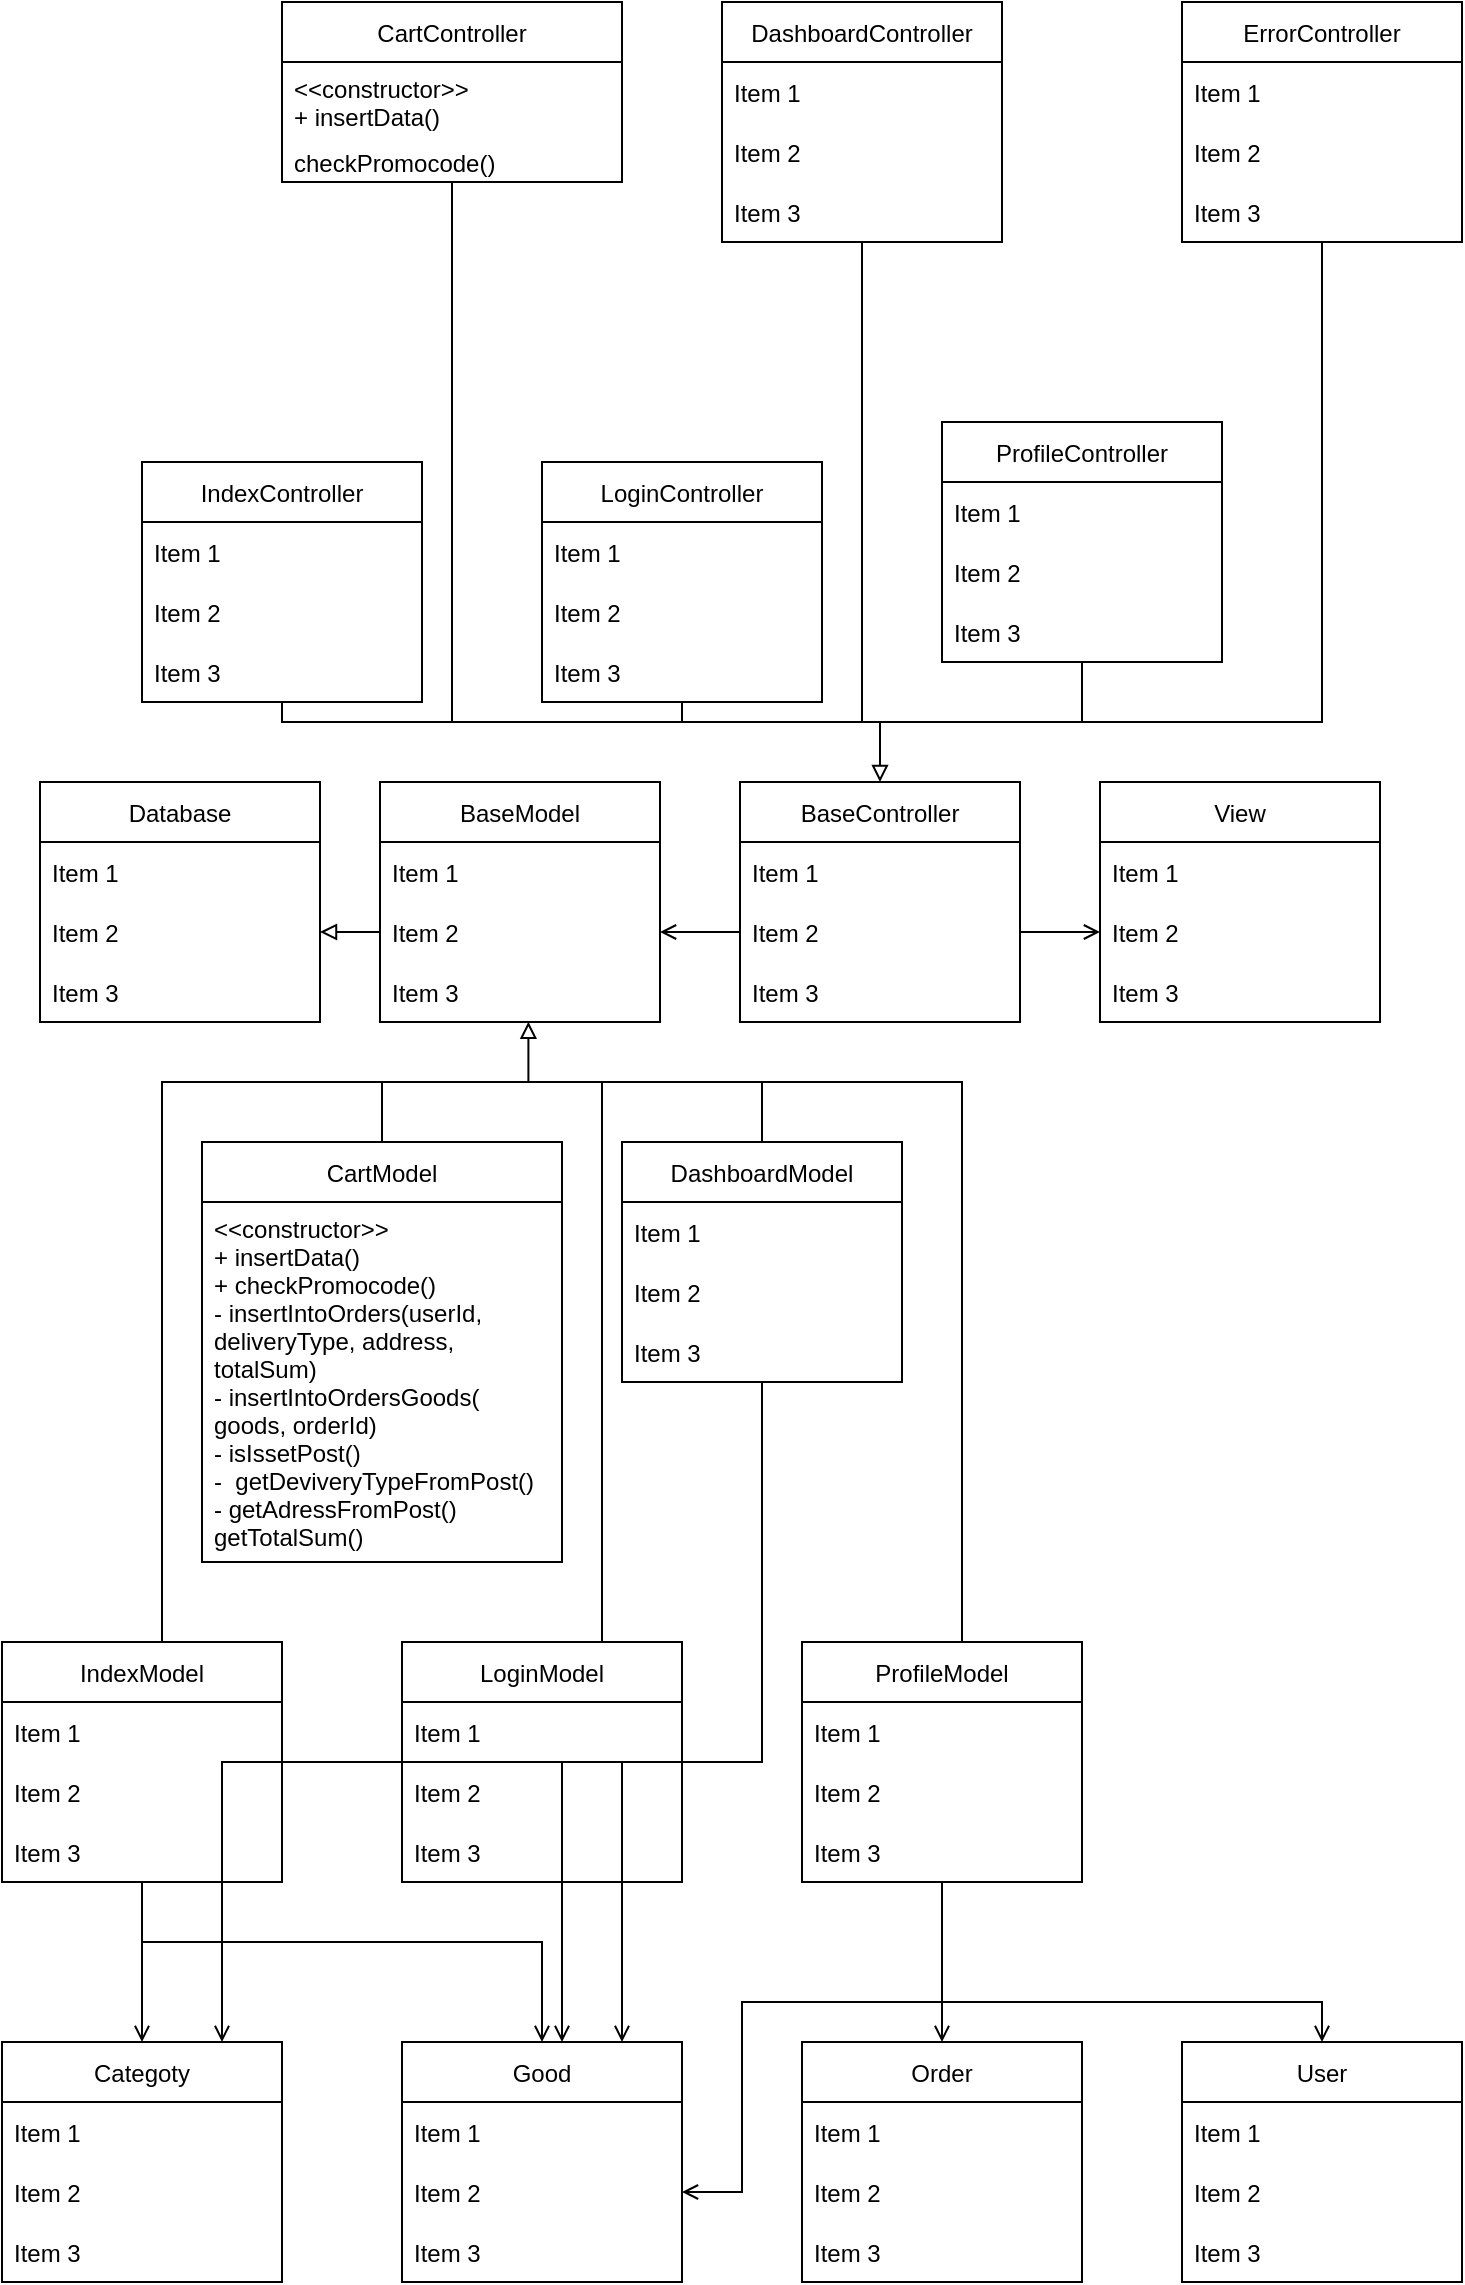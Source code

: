 <mxfile version="17.1.3" type="github">
  <diagram id="hvruk2pE5dILkIvBJ2YZ" name="Page-1">
    <mxGraphModel dx="920" dy="504" grid="1" gridSize="10" guides="1" tooltips="1" connect="1" arrows="1" fold="1" page="1" pageScale="1" pageWidth="827" pageHeight="1169" math="0" shadow="0">
      <root>
        <mxCell id="0" />
        <mxCell id="1" parent="0" />
        <mxCell id="80jz7MyqvtuJZ1k7g_Dv-2" value="BaseController" style="swimlane;fontStyle=0;childLayout=stackLayout;horizontal=1;startSize=30;horizontalStack=0;resizeParent=1;resizeParentMax=0;resizeLast=0;collapsible=1;marginBottom=0;" vertex="1" parent="1">
          <mxGeometry x="439" y="410" width="140" height="120" as="geometry" />
        </mxCell>
        <mxCell id="80jz7MyqvtuJZ1k7g_Dv-3" value="Item 1" style="text;strokeColor=none;fillColor=none;align=left;verticalAlign=middle;spacingLeft=4;spacingRight=4;overflow=hidden;points=[[0,0.5],[1,0.5]];portConstraint=eastwest;rotatable=0;" vertex="1" parent="80jz7MyqvtuJZ1k7g_Dv-2">
          <mxGeometry y="30" width="140" height="30" as="geometry" />
        </mxCell>
        <mxCell id="80jz7MyqvtuJZ1k7g_Dv-4" value="Item 2" style="text;strokeColor=none;fillColor=none;align=left;verticalAlign=middle;spacingLeft=4;spacingRight=4;overflow=hidden;points=[[0,0.5],[1,0.5]];portConstraint=eastwest;rotatable=0;" vertex="1" parent="80jz7MyqvtuJZ1k7g_Dv-2">
          <mxGeometry y="60" width="140" height="30" as="geometry" />
        </mxCell>
        <mxCell id="80jz7MyqvtuJZ1k7g_Dv-5" value="Item 3" style="text;strokeColor=none;fillColor=none;align=left;verticalAlign=middle;spacingLeft=4;spacingRight=4;overflow=hidden;points=[[0,0.5],[1,0.5]];portConstraint=eastwest;rotatable=0;" vertex="1" parent="80jz7MyqvtuJZ1k7g_Dv-2">
          <mxGeometry y="90" width="140" height="30" as="geometry" />
        </mxCell>
        <mxCell id="80jz7MyqvtuJZ1k7g_Dv-6" value="BaseModel" style="swimlane;fontStyle=0;childLayout=stackLayout;horizontal=1;startSize=30;horizontalStack=0;resizeParent=1;resizeParentMax=0;resizeLast=0;collapsible=1;marginBottom=0;" vertex="1" parent="1">
          <mxGeometry x="259" y="410" width="140" height="120" as="geometry" />
        </mxCell>
        <mxCell id="80jz7MyqvtuJZ1k7g_Dv-7" value="Item 1" style="text;strokeColor=none;fillColor=none;align=left;verticalAlign=middle;spacingLeft=4;spacingRight=4;overflow=hidden;points=[[0,0.5],[1,0.5]];portConstraint=eastwest;rotatable=0;" vertex="1" parent="80jz7MyqvtuJZ1k7g_Dv-6">
          <mxGeometry y="30" width="140" height="30" as="geometry" />
        </mxCell>
        <mxCell id="80jz7MyqvtuJZ1k7g_Dv-8" value="Item 2" style="text;strokeColor=none;fillColor=none;align=left;verticalAlign=middle;spacingLeft=4;spacingRight=4;overflow=hidden;points=[[0,0.5],[1,0.5]];portConstraint=eastwest;rotatable=0;" vertex="1" parent="80jz7MyqvtuJZ1k7g_Dv-6">
          <mxGeometry y="60" width="140" height="30" as="geometry" />
        </mxCell>
        <mxCell id="80jz7MyqvtuJZ1k7g_Dv-9" value="Item 3" style="text;strokeColor=none;fillColor=none;align=left;verticalAlign=middle;spacingLeft=4;spacingRight=4;overflow=hidden;points=[[0,0.5],[1,0.5]];portConstraint=eastwest;rotatable=0;" vertex="1" parent="80jz7MyqvtuJZ1k7g_Dv-6">
          <mxGeometry y="90" width="140" height="30" as="geometry" />
        </mxCell>
        <mxCell id="80jz7MyqvtuJZ1k7g_Dv-10" value="View" style="swimlane;fontStyle=0;childLayout=stackLayout;horizontal=1;startSize=30;horizontalStack=0;resizeParent=1;resizeParentMax=0;resizeLast=0;collapsible=1;marginBottom=0;" vertex="1" parent="1">
          <mxGeometry x="619" y="410" width="140" height="120" as="geometry" />
        </mxCell>
        <mxCell id="80jz7MyqvtuJZ1k7g_Dv-11" value="Item 1" style="text;strokeColor=none;fillColor=none;align=left;verticalAlign=middle;spacingLeft=4;spacingRight=4;overflow=hidden;points=[[0,0.5],[1,0.5]];portConstraint=eastwest;rotatable=0;" vertex="1" parent="80jz7MyqvtuJZ1k7g_Dv-10">
          <mxGeometry y="30" width="140" height="30" as="geometry" />
        </mxCell>
        <mxCell id="80jz7MyqvtuJZ1k7g_Dv-12" value="Item 2" style="text;strokeColor=none;fillColor=none;align=left;verticalAlign=middle;spacingLeft=4;spacingRight=4;overflow=hidden;points=[[0,0.5],[1,0.5]];portConstraint=eastwest;rotatable=0;" vertex="1" parent="80jz7MyqvtuJZ1k7g_Dv-10">
          <mxGeometry y="60" width="140" height="30" as="geometry" />
        </mxCell>
        <mxCell id="80jz7MyqvtuJZ1k7g_Dv-13" value="Item 3" style="text;strokeColor=none;fillColor=none;align=left;verticalAlign=middle;spacingLeft=4;spacingRight=4;overflow=hidden;points=[[0,0.5],[1,0.5]];portConstraint=eastwest;rotatable=0;" vertex="1" parent="80jz7MyqvtuJZ1k7g_Dv-10">
          <mxGeometry y="90" width="140" height="30" as="geometry" />
        </mxCell>
        <mxCell id="80jz7MyqvtuJZ1k7g_Dv-14" value="Database" style="swimlane;fontStyle=0;childLayout=stackLayout;horizontal=1;startSize=30;horizontalStack=0;resizeParent=1;resizeParentMax=0;resizeLast=0;collapsible=1;marginBottom=0;" vertex="1" parent="1">
          <mxGeometry x="89" y="410" width="140" height="120" as="geometry" />
        </mxCell>
        <mxCell id="80jz7MyqvtuJZ1k7g_Dv-15" value="Item 1" style="text;strokeColor=none;fillColor=none;align=left;verticalAlign=middle;spacingLeft=4;spacingRight=4;overflow=hidden;points=[[0,0.5],[1,0.5]];portConstraint=eastwest;rotatable=0;" vertex="1" parent="80jz7MyqvtuJZ1k7g_Dv-14">
          <mxGeometry y="30" width="140" height="30" as="geometry" />
        </mxCell>
        <mxCell id="80jz7MyqvtuJZ1k7g_Dv-16" value="Item 2" style="text;strokeColor=none;fillColor=none;align=left;verticalAlign=middle;spacingLeft=4;spacingRight=4;overflow=hidden;points=[[0,0.5],[1,0.5]];portConstraint=eastwest;rotatable=0;" vertex="1" parent="80jz7MyqvtuJZ1k7g_Dv-14">
          <mxGeometry y="60" width="140" height="30" as="geometry" />
        </mxCell>
        <mxCell id="80jz7MyqvtuJZ1k7g_Dv-17" value="Item 3" style="text;strokeColor=none;fillColor=none;align=left;verticalAlign=middle;spacingLeft=4;spacingRight=4;overflow=hidden;points=[[0,0.5],[1,0.5]];portConstraint=eastwest;rotatable=0;" vertex="1" parent="80jz7MyqvtuJZ1k7g_Dv-14">
          <mxGeometry y="90" width="140" height="30" as="geometry" />
        </mxCell>
        <mxCell id="80jz7MyqvtuJZ1k7g_Dv-86" style="edgeStyle=orthogonalEdgeStyle;rounded=0;orthogonalLoop=1;jettySize=auto;html=1;endArrow=none;endFill=0;" edge="1" parent="1" source="80jz7MyqvtuJZ1k7g_Dv-18">
          <mxGeometry relative="1" as="geometry">
            <mxPoint x="500" y="380" as="targetPoint" />
          </mxGeometry>
        </mxCell>
        <mxCell id="80jz7MyqvtuJZ1k7g_Dv-18" value="DashboardController" style="swimlane;fontStyle=0;childLayout=stackLayout;horizontal=1;startSize=30;horizontalStack=0;resizeParent=1;resizeParentMax=0;resizeLast=0;collapsible=1;marginBottom=0;" vertex="1" parent="1">
          <mxGeometry x="430" y="20" width="140" height="120" as="geometry" />
        </mxCell>
        <mxCell id="80jz7MyqvtuJZ1k7g_Dv-19" value="Item 1" style="text;strokeColor=none;fillColor=none;align=left;verticalAlign=middle;spacingLeft=4;spacingRight=4;overflow=hidden;points=[[0,0.5],[1,0.5]];portConstraint=eastwest;rotatable=0;" vertex="1" parent="80jz7MyqvtuJZ1k7g_Dv-18">
          <mxGeometry y="30" width="140" height="30" as="geometry" />
        </mxCell>
        <mxCell id="80jz7MyqvtuJZ1k7g_Dv-20" value="Item 2" style="text;strokeColor=none;fillColor=none;align=left;verticalAlign=middle;spacingLeft=4;spacingRight=4;overflow=hidden;points=[[0,0.5],[1,0.5]];portConstraint=eastwest;rotatable=0;" vertex="1" parent="80jz7MyqvtuJZ1k7g_Dv-18">
          <mxGeometry y="60" width="140" height="30" as="geometry" />
        </mxCell>
        <mxCell id="80jz7MyqvtuJZ1k7g_Dv-21" value="Item 3" style="text;strokeColor=none;fillColor=none;align=left;verticalAlign=middle;spacingLeft=4;spacingRight=4;overflow=hidden;points=[[0,0.5],[1,0.5]];portConstraint=eastwest;rotatable=0;" vertex="1" parent="80jz7MyqvtuJZ1k7g_Dv-18">
          <mxGeometry y="90" width="140" height="30" as="geometry" />
        </mxCell>
        <mxCell id="80jz7MyqvtuJZ1k7g_Dv-85" style="edgeStyle=orthogonalEdgeStyle;rounded=0;orthogonalLoop=1;jettySize=auto;html=1;endArrow=none;endFill=0;" edge="1" parent="1" source="80jz7MyqvtuJZ1k7g_Dv-22">
          <mxGeometry relative="1" as="geometry">
            <mxPoint x="310" y="380" as="targetPoint" />
            <Array as="points">
              <mxPoint x="295" y="380" />
            </Array>
          </mxGeometry>
        </mxCell>
        <mxCell id="80jz7MyqvtuJZ1k7g_Dv-22" value="CartController" style="swimlane;fontStyle=0;childLayout=stackLayout;horizontal=1;startSize=30;horizontalStack=0;resizeParent=1;resizeParentMax=0;resizeLast=0;collapsible=1;marginBottom=0;" vertex="1" parent="1">
          <mxGeometry x="210" y="20" width="170" height="90" as="geometry" />
        </mxCell>
        <mxCell id="80jz7MyqvtuJZ1k7g_Dv-23" value="&lt;&lt;constructor&gt;&gt;&#xa;+ insertData()" style="text;strokeColor=none;fillColor=none;align=left;verticalAlign=middle;spacingLeft=4;spacingRight=4;overflow=hidden;points=[[0,0.5],[1,0.5]];portConstraint=eastwest;rotatable=0;" vertex="1" parent="80jz7MyqvtuJZ1k7g_Dv-22">
          <mxGeometry y="30" width="170" height="40" as="geometry" />
        </mxCell>
        <mxCell id="80jz7MyqvtuJZ1k7g_Dv-24" value="checkPromocode()" style="text;strokeColor=none;fillColor=none;align=left;verticalAlign=middle;spacingLeft=4;spacingRight=4;overflow=hidden;points=[[0,0.5],[1,0.5]];portConstraint=eastwest;rotatable=0;" vertex="1" parent="80jz7MyqvtuJZ1k7g_Dv-22">
          <mxGeometry y="70" width="170" height="20" as="geometry" />
        </mxCell>
        <mxCell id="80jz7MyqvtuJZ1k7g_Dv-87" style="edgeStyle=orthogonalEdgeStyle;rounded=0;orthogonalLoop=1;jettySize=auto;html=1;endArrow=none;endFill=0;" edge="1" parent="1" source="80jz7MyqvtuJZ1k7g_Dv-26">
          <mxGeometry relative="1" as="geometry">
            <mxPoint x="600" y="380" as="targetPoint" />
            <Array as="points">
              <mxPoint x="730" y="380" />
              <mxPoint x="600" y="380" />
            </Array>
          </mxGeometry>
        </mxCell>
        <mxCell id="80jz7MyqvtuJZ1k7g_Dv-26" value="ErrorController" style="swimlane;fontStyle=0;childLayout=stackLayout;horizontal=1;startSize=30;horizontalStack=0;resizeParent=1;resizeParentMax=0;resizeLast=0;collapsible=1;marginBottom=0;" vertex="1" parent="1">
          <mxGeometry x="660" y="20" width="140" height="120" as="geometry" />
        </mxCell>
        <mxCell id="80jz7MyqvtuJZ1k7g_Dv-27" value="Item 1" style="text;strokeColor=none;fillColor=none;align=left;verticalAlign=middle;spacingLeft=4;spacingRight=4;overflow=hidden;points=[[0,0.5],[1,0.5]];portConstraint=eastwest;rotatable=0;" vertex="1" parent="80jz7MyqvtuJZ1k7g_Dv-26">
          <mxGeometry y="30" width="140" height="30" as="geometry" />
        </mxCell>
        <mxCell id="80jz7MyqvtuJZ1k7g_Dv-28" value="Item 2" style="text;strokeColor=none;fillColor=none;align=left;verticalAlign=middle;spacingLeft=4;spacingRight=4;overflow=hidden;points=[[0,0.5],[1,0.5]];portConstraint=eastwest;rotatable=0;" vertex="1" parent="80jz7MyqvtuJZ1k7g_Dv-26">
          <mxGeometry y="60" width="140" height="30" as="geometry" />
        </mxCell>
        <mxCell id="80jz7MyqvtuJZ1k7g_Dv-29" value="Item 3" style="text;strokeColor=none;fillColor=none;align=left;verticalAlign=middle;spacingLeft=4;spacingRight=4;overflow=hidden;points=[[0,0.5],[1,0.5]];portConstraint=eastwest;rotatable=0;" vertex="1" parent="80jz7MyqvtuJZ1k7g_Dv-26">
          <mxGeometry y="90" width="140" height="30" as="geometry" />
        </mxCell>
        <mxCell id="80jz7MyqvtuJZ1k7g_Dv-104" style="edgeStyle=orthogonalEdgeStyle;rounded=0;orthogonalLoop=1;jettySize=auto;html=1;endArrow=none;endFill=0;" edge="1" parent="1" source="80jz7MyqvtuJZ1k7g_Dv-30">
          <mxGeometry relative="1" as="geometry">
            <mxPoint x="510" y="380" as="targetPoint" />
            <Array as="points">
              <mxPoint x="410" y="380" />
            </Array>
          </mxGeometry>
        </mxCell>
        <mxCell id="80jz7MyqvtuJZ1k7g_Dv-30" value="LoginController" style="swimlane;fontStyle=0;childLayout=stackLayout;horizontal=1;startSize=30;horizontalStack=0;resizeParent=1;resizeParentMax=0;resizeLast=0;collapsible=1;marginBottom=0;" vertex="1" parent="1">
          <mxGeometry x="340" y="250" width="140" height="120" as="geometry" />
        </mxCell>
        <mxCell id="80jz7MyqvtuJZ1k7g_Dv-31" value="Item 1" style="text;strokeColor=none;fillColor=none;align=left;verticalAlign=middle;spacingLeft=4;spacingRight=4;overflow=hidden;points=[[0,0.5],[1,0.5]];portConstraint=eastwest;rotatable=0;" vertex="1" parent="80jz7MyqvtuJZ1k7g_Dv-30">
          <mxGeometry y="30" width="140" height="30" as="geometry" />
        </mxCell>
        <mxCell id="80jz7MyqvtuJZ1k7g_Dv-32" value="Item 2" style="text;strokeColor=none;fillColor=none;align=left;verticalAlign=middle;spacingLeft=4;spacingRight=4;overflow=hidden;points=[[0,0.5],[1,0.5]];portConstraint=eastwest;rotatable=0;" vertex="1" parent="80jz7MyqvtuJZ1k7g_Dv-30">
          <mxGeometry y="60" width="140" height="30" as="geometry" />
        </mxCell>
        <mxCell id="80jz7MyqvtuJZ1k7g_Dv-33" value="Item 3" style="text;strokeColor=none;fillColor=none;align=left;verticalAlign=middle;spacingLeft=4;spacingRight=4;overflow=hidden;points=[[0,0.5],[1,0.5]];portConstraint=eastwest;rotatable=0;" vertex="1" parent="80jz7MyqvtuJZ1k7g_Dv-30">
          <mxGeometry y="90" width="140" height="30" as="geometry" />
        </mxCell>
        <mxCell id="80jz7MyqvtuJZ1k7g_Dv-83" style="edgeStyle=orthogonalEdgeStyle;rounded=0;orthogonalLoop=1;jettySize=auto;html=1;entryX=0.5;entryY=0;entryDx=0;entryDy=0;endArrow=block;endFill=0;" edge="1" parent="1" source="80jz7MyqvtuJZ1k7g_Dv-34" target="80jz7MyqvtuJZ1k7g_Dv-2">
          <mxGeometry relative="1" as="geometry">
            <Array as="points">
              <mxPoint x="210" y="380" />
              <mxPoint x="509" y="380" />
            </Array>
          </mxGeometry>
        </mxCell>
        <mxCell id="80jz7MyqvtuJZ1k7g_Dv-34" value="IndexController" style="swimlane;fontStyle=0;childLayout=stackLayout;horizontal=1;startSize=30;horizontalStack=0;resizeParent=1;resizeParentMax=0;resizeLast=0;collapsible=1;marginBottom=0;" vertex="1" parent="1">
          <mxGeometry x="140" y="250" width="140" height="120" as="geometry" />
        </mxCell>
        <mxCell id="80jz7MyqvtuJZ1k7g_Dv-35" value="Item 1" style="text;strokeColor=none;fillColor=none;align=left;verticalAlign=middle;spacingLeft=4;spacingRight=4;overflow=hidden;points=[[0,0.5],[1,0.5]];portConstraint=eastwest;rotatable=0;" vertex="1" parent="80jz7MyqvtuJZ1k7g_Dv-34">
          <mxGeometry y="30" width="140" height="30" as="geometry" />
        </mxCell>
        <mxCell id="80jz7MyqvtuJZ1k7g_Dv-36" value="Item 2" style="text;strokeColor=none;fillColor=none;align=left;verticalAlign=middle;spacingLeft=4;spacingRight=4;overflow=hidden;points=[[0,0.5],[1,0.5]];portConstraint=eastwest;rotatable=0;" vertex="1" parent="80jz7MyqvtuJZ1k7g_Dv-34">
          <mxGeometry y="60" width="140" height="30" as="geometry" />
        </mxCell>
        <mxCell id="80jz7MyqvtuJZ1k7g_Dv-37" value="Item 3" style="text;strokeColor=none;fillColor=none;align=left;verticalAlign=middle;spacingLeft=4;spacingRight=4;overflow=hidden;points=[[0,0.5],[1,0.5]];portConstraint=eastwest;rotatable=0;" vertex="1" parent="80jz7MyqvtuJZ1k7g_Dv-34">
          <mxGeometry y="90" width="140" height="30" as="geometry" />
        </mxCell>
        <mxCell id="80jz7MyqvtuJZ1k7g_Dv-84" style="edgeStyle=orthogonalEdgeStyle;rounded=0;orthogonalLoop=1;jettySize=auto;html=1;endArrow=none;endFill=0;" edge="1" parent="1" source="80jz7MyqvtuJZ1k7g_Dv-38">
          <mxGeometry relative="1" as="geometry">
            <mxPoint x="509" y="380" as="targetPoint" />
            <Array as="points">
              <mxPoint x="610" y="380" />
              <mxPoint x="509" y="380" />
            </Array>
          </mxGeometry>
        </mxCell>
        <mxCell id="80jz7MyqvtuJZ1k7g_Dv-38" value="ProfileController" style="swimlane;fontStyle=0;childLayout=stackLayout;horizontal=1;startSize=30;horizontalStack=0;resizeParent=1;resizeParentMax=0;resizeLast=0;collapsible=1;marginBottom=0;" vertex="1" parent="1">
          <mxGeometry x="540" y="230" width="140" height="120" as="geometry" />
        </mxCell>
        <mxCell id="80jz7MyqvtuJZ1k7g_Dv-39" value="Item 1" style="text;strokeColor=none;fillColor=none;align=left;verticalAlign=middle;spacingLeft=4;spacingRight=4;overflow=hidden;points=[[0,0.5],[1,0.5]];portConstraint=eastwest;rotatable=0;" vertex="1" parent="80jz7MyqvtuJZ1k7g_Dv-38">
          <mxGeometry y="30" width="140" height="30" as="geometry" />
        </mxCell>
        <mxCell id="80jz7MyqvtuJZ1k7g_Dv-40" value="Item 2" style="text;strokeColor=none;fillColor=none;align=left;verticalAlign=middle;spacingLeft=4;spacingRight=4;overflow=hidden;points=[[0,0.5],[1,0.5]];portConstraint=eastwest;rotatable=0;" vertex="1" parent="80jz7MyqvtuJZ1k7g_Dv-38">
          <mxGeometry y="60" width="140" height="30" as="geometry" />
        </mxCell>
        <mxCell id="80jz7MyqvtuJZ1k7g_Dv-41" value="Item 3" style="text;strokeColor=none;fillColor=none;align=left;verticalAlign=middle;spacingLeft=4;spacingRight=4;overflow=hidden;points=[[0,0.5],[1,0.5]];portConstraint=eastwest;rotatable=0;" vertex="1" parent="80jz7MyqvtuJZ1k7g_Dv-38">
          <mxGeometry y="90" width="140" height="30" as="geometry" />
        </mxCell>
        <mxCell id="80jz7MyqvtuJZ1k7g_Dv-82" style="edgeStyle=orthogonalEdgeStyle;rounded=0;orthogonalLoop=1;jettySize=auto;html=1;endArrow=none;endFill=0;" edge="1" parent="1" source="80jz7MyqvtuJZ1k7g_Dv-42">
          <mxGeometry relative="1" as="geometry">
            <mxPoint x="333" y="560" as="targetPoint" />
            <Array as="points">
              <mxPoint x="450" y="560" />
            </Array>
          </mxGeometry>
        </mxCell>
        <mxCell id="80jz7MyqvtuJZ1k7g_Dv-91" style="edgeStyle=orthogonalEdgeStyle;rounded=0;orthogonalLoop=1;jettySize=auto;html=1;endArrow=open;endFill=0;" edge="1" parent="1" source="80jz7MyqvtuJZ1k7g_Dv-42" target="80jz7MyqvtuJZ1k7g_Dv-62">
          <mxGeometry relative="1" as="geometry">
            <Array as="points">
              <mxPoint x="450" y="900" />
              <mxPoint x="350" y="900" />
            </Array>
          </mxGeometry>
        </mxCell>
        <mxCell id="80jz7MyqvtuJZ1k7g_Dv-92" style="edgeStyle=orthogonalEdgeStyle;rounded=0;orthogonalLoop=1;jettySize=auto;html=1;endArrow=open;endFill=0;" edge="1" parent="1" source="80jz7MyqvtuJZ1k7g_Dv-42" target="80jz7MyqvtuJZ1k7g_Dv-66">
          <mxGeometry relative="1" as="geometry">
            <Array as="points">
              <mxPoint x="450" y="900" />
              <mxPoint x="180" y="900" />
            </Array>
          </mxGeometry>
        </mxCell>
        <mxCell id="80jz7MyqvtuJZ1k7g_Dv-95" style="edgeStyle=orthogonalEdgeStyle;rounded=0;orthogonalLoop=1;jettySize=auto;html=1;endArrow=open;endFill=0;" edge="1" parent="1" source="80jz7MyqvtuJZ1k7g_Dv-42" target="80jz7MyqvtuJZ1k7g_Dv-62">
          <mxGeometry relative="1" as="geometry">
            <Array as="points">
              <mxPoint x="450" y="900" />
              <mxPoint x="380" y="900" />
            </Array>
          </mxGeometry>
        </mxCell>
        <mxCell id="80jz7MyqvtuJZ1k7g_Dv-42" value="DashboardModel" style="swimlane;fontStyle=0;childLayout=stackLayout;horizontal=1;startSize=30;horizontalStack=0;resizeParent=1;resizeParentMax=0;resizeLast=0;collapsible=1;marginBottom=0;" vertex="1" parent="1">
          <mxGeometry x="380" y="590" width="140" height="120" as="geometry" />
        </mxCell>
        <mxCell id="80jz7MyqvtuJZ1k7g_Dv-43" value="Item 1" style="text;strokeColor=none;fillColor=none;align=left;verticalAlign=middle;spacingLeft=4;spacingRight=4;overflow=hidden;points=[[0,0.5],[1,0.5]];portConstraint=eastwest;rotatable=0;" vertex="1" parent="80jz7MyqvtuJZ1k7g_Dv-42">
          <mxGeometry y="30" width="140" height="30" as="geometry" />
        </mxCell>
        <mxCell id="80jz7MyqvtuJZ1k7g_Dv-44" value="Item 2" style="text;strokeColor=none;fillColor=none;align=left;verticalAlign=middle;spacingLeft=4;spacingRight=4;overflow=hidden;points=[[0,0.5],[1,0.5]];portConstraint=eastwest;rotatable=0;" vertex="1" parent="80jz7MyqvtuJZ1k7g_Dv-42">
          <mxGeometry y="60" width="140" height="30" as="geometry" />
        </mxCell>
        <mxCell id="80jz7MyqvtuJZ1k7g_Dv-45" value="Item 3" style="text;strokeColor=none;fillColor=none;align=left;verticalAlign=middle;spacingLeft=4;spacingRight=4;overflow=hidden;points=[[0,0.5],[1,0.5]];portConstraint=eastwest;rotatable=0;" vertex="1" parent="80jz7MyqvtuJZ1k7g_Dv-42">
          <mxGeometry y="90" width="140" height="30" as="geometry" />
        </mxCell>
        <mxCell id="80jz7MyqvtuJZ1k7g_Dv-81" style="edgeStyle=orthogonalEdgeStyle;rounded=0;orthogonalLoop=1;jettySize=auto;html=1;entryX=0.53;entryY=0.997;entryDx=0;entryDy=0;entryPerimeter=0;endArrow=block;endFill=0;" edge="1" parent="1" source="80jz7MyqvtuJZ1k7g_Dv-46" target="80jz7MyqvtuJZ1k7g_Dv-9">
          <mxGeometry relative="1" as="geometry" />
        </mxCell>
        <mxCell id="80jz7MyqvtuJZ1k7g_Dv-46" value="CartModel" style="swimlane;fontStyle=0;childLayout=stackLayout;horizontal=1;startSize=30;horizontalStack=0;resizeParent=1;resizeParentMax=0;resizeLast=0;collapsible=1;marginBottom=0;" vertex="1" parent="1">
          <mxGeometry x="170" y="590" width="180" height="210" as="geometry" />
        </mxCell>
        <mxCell id="80jz7MyqvtuJZ1k7g_Dv-47" value="&lt;&lt;constructor&gt;&gt;&#xa;+ insertData()&#xa;+ checkPromocode()&#xa;- insertIntoOrders(userId,&#xa;deliveryType, address,&#xa;totalSum)&#xa;- insertIntoOrdersGoods(&#xa;goods, orderId)&#xa;- isIssetPost()&#xa;-  getDeviveryTypeFromPost()&#xa;- getAdressFromPost()&#xa;getTotalSum()" style="text;strokeColor=none;fillColor=none;align=left;verticalAlign=middle;spacingLeft=4;spacingRight=4;overflow=hidden;points=[[0,0.5],[1,0.5]];portConstraint=eastwest;rotatable=0;" vertex="1" parent="80jz7MyqvtuJZ1k7g_Dv-46">
          <mxGeometry y="30" width="180" height="180" as="geometry" />
        </mxCell>
        <mxCell id="80jz7MyqvtuJZ1k7g_Dv-90" style="edgeStyle=orthogonalEdgeStyle;rounded=0;orthogonalLoop=1;jettySize=auto;html=1;endArrow=none;endFill=0;" edge="1" parent="1" source="80jz7MyqvtuJZ1k7g_Dv-50">
          <mxGeometry relative="1" as="geometry">
            <mxPoint x="350" y="560" as="targetPoint" />
            <Array as="points">
              <mxPoint x="370" y="560" />
            </Array>
          </mxGeometry>
        </mxCell>
        <mxCell id="80jz7MyqvtuJZ1k7g_Dv-50" value="LoginModel" style="swimlane;fontStyle=0;childLayout=stackLayout;horizontal=1;startSize=30;horizontalStack=0;resizeParent=1;resizeParentMax=0;resizeLast=0;collapsible=1;marginBottom=0;" vertex="1" parent="1">
          <mxGeometry x="270" y="840" width="140" height="120" as="geometry" />
        </mxCell>
        <mxCell id="80jz7MyqvtuJZ1k7g_Dv-51" value="Item 1" style="text;strokeColor=none;fillColor=none;align=left;verticalAlign=middle;spacingLeft=4;spacingRight=4;overflow=hidden;points=[[0,0.5],[1,0.5]];portConstraint=eastwest;rotatable=0;" vertex="1" parent="80jz7MyqvtuJZ1k7g_Dv-50">
          <mxGeometry y="30" width="140" height="30" as="geometry" />
        </mxCell>
        <mxCell id="80jz7MyqvtuJZ1k7g_Dv-52" value="Item 2" style="text;strokeColor=none;fillColor=none;align=left;verticalAlign=middle;spacingLeft=4;spacingRight=4;overflow=hidden;points=[[0,0.5],[1,0.5]];portConstraint=eastwest;rotatable=0;" vertex="1" parent="80jz7MyqvtuJZ1k7g_Dv-50">
          <mxGeometry y="60" width="140" height="30" as="geometry" />
        </mxCell>
        <mxCell id="80jz7MyqvtuJZ1k7g_Dv-53" value="Item 3" style="text;strokeColor=none;fillColor=none;align=left;verticalAlign=middle;spacingLeft=4;spacingRight=4;overflow=hidden;points=[[0,0.5],[1,0.5]];portConstraint=eastwest;rotatable=0;" vertex="1" parent="80jz7MyqvtuJZ1k7g_Dv-50">
          <mxGeometry y="90" width="140" height="30" as="geometry" />
        </mxCell>
        <mxCell id="80jz7MyqvtuJZ1k7g_Dv-88" style="edgeStyle=orthogonalEdgeStyle;rounded=0;orthogonalLoop=1;jettySize=auto;html=1;endArrow=none;endFill=0;" edge="1" parent="1" source="80jz7MyqvtuJZ1k7g_Dv-54">
          <mxGeometry relative="1" as="geometry">
            <mxPoint x="260" y="560" as="targetPoint" />
            <Array as="points">
              <mxPoint x="150" y="560" />
            </Array>
          </mxGeometry>
        </mxCell>
        <mxCell id="80jz7MyqvtuJZ1k7g_Dv-93" style="edgeStyle=orthogonalEdgeStyle;rounded=0;orthogonalLoop=1;jettySize=auto;html=1;endArrow=open;endFill=0;" edge="1" parent="1" source="80jz7MyqvtuJZ1k7g_Dv-54">
          <mxGeometry relative="1" as="geometry">
            <mxPoint x="140" y="1040" as="targetPoint" />
          </mxGeometry>
        </mxCell>
        <mxCell id="80jz7MyqvtuJZ1k7g_Dv-94" style="edgeStyle=orthogonalEdgeStyle;rounded=0;orthogonalLoop=1;jettySize=auto;html=1;entryX=0.5;entryY=0;entryDx=0;entryDy=0;endArrow=open;endFill=0;" edge="1" parent="1" source="80jz7MyqvtuJZ1k7g_Dv-54" target="80jz7MyqvtuJZ1k7g_Dv-62">
          <mxGeometry relative="1" as="geometry">
            <Array as="points">
              <mxPoint x="140" y="990" />
              <mxPoint x="340" y="990" />
            </Array>
          </mxGeometry>
        </mxCell>
        <mxCell id="80jz7MyqvtuJZ1k7g_Dv-54" value="IndexModel" style="swimlane;fontStyle=0;childLayout=stackLayout;horizontal=1;startSize=30;horizontalStack=0;resizeParent=1;resizeParentMax=0;resizeLast=0;collapsible=1;marginBottom=0;" vertex="1" parent="1">
          <mxGeometry x="70" y="840" width="140" height="120" as="geometry" />
        </mxCell>
        <mxCell id="80jz7MyqvtuJZ1k7g_Dv-55" value="Item 1" style="text;strokeColor=none;fillColor=none;align=left;verticalAlign=middle;spacingLeft=4;spacingRight=4;overflow=hidden;points=[[0,0.5],[1,0.5]];portConstraint=eastwest;rotatable=0;" vertex="1" parent="80jz7MyqvtuJZ1k7g_Dv-54">
          <mxGeometry y="30" width="140" height="30" as="geometry" />
        </mxCell>
        <mxCell id="80jz7MyqvtuJZ1k7g_Dv-56" value="Item 2" style="text;strokeColor=none;fillColor=none;align=left;verticalAlign=middle;spacingLeft=4;spacingRight=4;overflow=hidden;points=[[0,0.5],[1,0.5]];portConstraint=eastwest;rotatable=0;" vertex="1" parent="80jz7MyqvtuJZ1k7g_Dv-54">
          <mxGeometry y="60" width="140" height="30" as="geometry" />
        </mxCell>
        <mxCell id="80jz7MyqvtuJZ1k7g_Dv-57" value="Item 3" style="text;strokeColor=none;fillColor=none;align=left;verticalAlign=middle;spacingLeft=4;spacingRight=4;overflow=hidden;points=[[0,0.5],[1,0.5]];portConstraint=eastwest;rotatable=0;" vertex="1" parent="80jz7MyqvtuJZ1k7g_Dv-54">
          <mxGeometry y="90" width="140" height="30" as="geometry" />
        </mxCell>
        <mxCell id="80jz7MyqvtuJZ1k7g_Dv-89" style="edgeStyle=orthogonalEdgeStyle;rounded=0;orthogonalLoop=1;jettySize=auto;html=1;endArrow=none;endFill=0;" edge="1" parent="1" source="80jz7MyqvtuJZ1k7g_Dv-58">
          <mxGeometry relative="1" as="geometry">
            <mxPoint x="450" y="560" as="targetPoint" />
            <Array as="points">
              <mxPoint x="550" y="560" />
            </Array>
          </mxGeometry>
        </mxCell>
        <mxCell id="80jz7MyqvtuJZ1k7g_Dv-96" style="edgeStyle=orthogonalEdgeStyle;rounded=0;orthogonalLoop=1;jettySize=auto;html=1;endArrow=open;endFill=0;" edge="1" parent="1" source="80jz7MyqvtuJZ1k7g_Dv-58" target="80jz7MyqvtuJZ1k7g_Dv-74">
          <mxGeometry relative="1" as="geometry">
            <Array as="points">
              <mxPoint x="540" y="1020" />
              <mxPoint x="730" y="1020" />
            </Array>
          </mxGeometry>
        </mxCell>
        <mxCell id="80jz7MyqvtuJZ1k7g_Dv-97" style="edgeStyle=orthogonalEdgeStyle;rounded=0;orthogonalLoop=1;jettySize=auto;html=1;entryX=0.5;entryY=0;entryDx=0;entryDy=0;endArrow=open;endFill=0;" edge="1" parent="1" source="80jz7MyqvtuJZ1k7g_Dv-58" target="80jz7MyqvtuJZ1k7g_Dv-70">
          <mxGeometry relative="1" as="geometry" />
        </mxCell>
        <mxCell id="80jz7MyqvtuJZ1k7g_Dv-98" style="edgeStyle=orthogonalEdgeStyle;rounded=0;orthogonalLoop=1;jettySize=auto;html=1;entryX=1;entryY=0.5;entryDx=0;entryDy=0;endArrow=open;endFill=0;" edge="1" parent="1" source="80jz7MyqvtuJZ1k7g_Dv-58" target="80jz7MyqvtuJZ1k7g_Dv-64">
          <mxGeometry relative="1" as="geometry">
            <Array as="points">
              <mxPoint x="540" y="1020" />
              <mxPoint x="440" y="1020" />
              <mxPoint x="440" y="1115" />
            </Array>
          </mxGeometry>
        </mxCell>
        <mxCell id="80jz7MyqvtuJZ1k7g_Dv-58" value="ProfileModel" style="swimlane;fontStyle=0;childLayout=stackLayout;horizontal=1;startSize=30;horizontalStack=0;resizeParent=1;resizeParentMax=0;resizeLast=0;collapsible=1;marginBottom=0;" vertex="1" parent="1">
          <mxGeometry x="470" y="840" width="140" height="120" as="geometry" />
        </mxCell>
        <mxCell id="80jz7MyqvtuJZ1k7g_Dv-59" value="Item 1" style="text;strokeColor=none;fillColor=none;align=left;verticalAlign=middle;spacingLeft=4;spacingRight=4;overflow=hidden;points=[[0,0.5],[1,0.5]];portConstraint=eastwest;rotatable=0;" vertex="1" parent="80jz7MyqvtuJZ1k7g_Dv-58">
          <mxGeometry y="30" width="140" height="30" as="geometry" />
        </mxCell>
        <mxCell id="80jz7MyqvtuJZ1k7g_Dv-60" value="Item 2" style="text;strokeColor=none;fillColor=none;align=left;verticalAlign=middle;spacingLeft=4;spacingRight=4;overflow=hidden;points=[[0,0.5],[1,0.5]];portConstraint=eastwest;rotatable=0;" vertex="1" parent="80jz7MyqvtuJZ1k7g_Dv-58">
          <mxGeometry y="60" width="140" height="30" as="geometry" />
        </mxCell>
        <mxCell id="80jz7MyqvtuJZ1k7g_Dv-61" value="Item 3" style="text;strokeColor=none;fillColor=none;align=left;verticalAlign=middle;spacingLeft=4;spacingRight=4;overflow=hidden;points=[[0,0.5],[1,0.5]];portConstraint=eastwest;rotatable=0;" vertex="1" parent="80jz7MyqvtuJZ1k7g_Dv-58">
          <mxGeometry y="90" width="140" height="30" as="geometry" />
        </mxCell>
        <mxCell id="80jz7MyqvtuJZ1k7g_Dv-62" value="Good" style="swimlane;fontStyle=0;childLayout=stackLayout;horizontal=1;startSize=30;horizontalStack=0;resizeParent=1;resizeParentMax=0;resizeLast=0;collapsible=1;marginBottom=0;" vertex="1" parent="1">
          <mxGeometry x="270" y="1040" width="140" height="120" as="geometry" />
        </mxCell>
        <mxCell id="80jz7MyqvtuJZ1k7g_Dv-63" value="Item 1" style="text;strokeColor=none;fillColor=none;align=left;verticalAlign=middle;spacingLeft=4;spacingRight=4;overflow=hidden;points=[[0,0.5],[1,0.5]];portConstraint=eastwest;rotatable=0;" vertex="1" parent="80jz7MyqvtuJZ1k7g_Dv-62">
          <mxGeometry y="30" width="140" height="30" as="geometry" />
        </mxCell>
        <mxCell id="80jz7MyqvtuJZ1k7g_Dv-64" value="Item 2" style="text;strokeColor=none;fillColor=none;align=left;verticalAlign=middle;spacingLeft=4;spacingRight=4;overflow=hidden;points=[[0,0.5],[1,0.5]];portConstraint=eastwest;rotatable=0;" vertex="1" parent="80jz7MyqvtuJZ1k7g_Dv-62">
          <mxGeometry y="60" width="140" height="30" as="geometry" />
        </mxCell>
        <mxCell id="80jz7MyqvtuJZ1k7g_Dv-65" value="Item 3" style="text;strokeColor=none;fillColor=none;align=left;verticalAlign=middle;spacingLeft=4;spacingRight=4;overflow=hidden;points=[[0,0.5],[1,0.5]];portConstraint=eastwest;rotatable=0;" vertex="1" parent="80jz7MyqvtuJZ1k7g_Dv-62">
          <mxGeometry y="90" width="140" height="30" as="geometry" />
        </mxCell>
        <mxCell id="80jz7MyqvtuJZ1k7g_Dv-66" value="Categoty" style="swimlane;fontStyle=0;childLayout=stackLayout;horizontal=1;startSize=30;horizontalStack=0;resizeParent=1;resizeParentMax=0;resizeLast=0;collapsible=1;marginBottom=0;" vertex="1" parent="1">
          <mxGeometry x="70" y="1040" width="140" height="120" as="geometry" />
        </mxCell>
        <mxCell id="80jz7MyqvtuJZ1k7g_Dv-67" value="Item 1" style="text;strokeColor=none;fillColor=none;align=left;verticalAlign=middle;spacingLeft=4;spacingRight=4;overflow=hidden;points=[[0,0.5],[1,0.5]];portConstraint=eastwest;rotatable=0;" vertex="1" parent="80jz7MyqvtuJZ1k7g_Dv-66">
          <mxGeometry y="30" width="140" height="30" as="geometry" />
        </mxCell>
        <mxCell id="80jz7MyqvtuJZ1k7g_Dv-68" value="Item 2" style="text;strokeColor=none;fillColor=none;align=left;verticalAlign=middle;spacingLeft=4;spacingRight=4;overflow=hidden;points=[[0,0.5],[1,0.5]];portConstraint=eastwest;rotatable=0;" vertex="1" parent="80jz7MyqvtuJZ1k7g_Dv-66">
          <mxGeometry y="60" width="140" height="30" as="geometry" />
        </mxCell>
        <mxCell id="80jz7MyqvtuJZ1k7g_Dv-69" value="Item 3" style="text;strokeColor=none;fillColor=none;align=left;verticalAlign=middle;spacingLeft=4;spacingRight=4;overflow=hidden;points=[[0,0.5],[1,0.5]];portConstraint=eastwest;rotatable=0;" vertex="1" parent="80jz7MyqvtuJZ1k7g_Dv-66">
          <mxGeometry y="90" width="140" height="30" as="geometry" />
        </mxCell>
        <mxCell id="80jz7MyqvtuJZ1k7g_Dv-70" value="Order" style="swimlane;fontStyle=0;childLayout=stackLayout;horizontal=1;startSize=30;horizontalStack=0;resizeParent=1;resizeParentMax=0;resizeLast=0;collapsible=1;marginBottom=0;" vertex="1" parent="1">
          <mxGeometry x="470" y="1040" width="140" height="120" as="geometry" />
        </mxCell>
        <mxCell id="80jz7MyqvtuJZ1k7g_Dv-71" value="Item 1" style="text;strokeColor=none;fillColor=none;align=left;verticalAlign=middle;spacingLeft=4;spacingRight=4;overflow=hidden;points=[[0,0.5],[1,0.5]];portConstraint=eastwest;rotatable=0;" vertex="1" parent="80jz7MyqvtuJZ1k7g_Dv-70">
          <mxGeometry y="30" width="140" height="30" as="geometry" />
        </mxCell>
        <mxCell id="80jz7MyqvtuJZ1k7g_Dv-72" value="Item 2" style="text;strokeColor=none;fillColor=none;align=left;verticalAlign=middle;spacingLeft=4;spacingRight=4;overflow=hidden;points=[[0,0.5],[1,0.5]];portConstraint=eastwest;rotatable=0;" vertex="1" parent="80jz7MyqvtuJZ1k7g_Dv-70">
          <mxGeometry y="60" width="140" height="30" as="geometry" />
        </mxCell>
        <mxCell id="80jz7MyqvtuJZ1k7g_Dv-73" value="Item 3" style="text;strokeColor=none;fillColor=none;align=left;verticalAlign=middle;spacingLeft=4;spacingRight=4;overflow=hidden;points=[[0,0.5],[1,0.5]];portConstraint=eastwest;rotatable=0;" vertex="1" parent="80jz7MyqvtuJZ1k7g_Dv-70">
          <mxGeometry y="90" width="140" height="30" as="geometry" />
        </mxCell>
        <mxCell id="80jz7MyqvtuJZ1k7g_Dv-74" value="User" style="swimlane;fontStyle=0;childLayout=stackLayout;horizontal=1;startSize=30;horizontalStack=0;resizeParent=1;resizeParentMax=0;resizeLast=0;collapsible=1;marginBottom=0;" vertex="1" parent="1">
          <mxGeometry x="660" y="1040" width="140" height="120" as="geometry" />
        </mxCell>
        <mxCell id="80jz7MyqvtuJZ1k7g_Dv-75" value="Item 1" style="text;strokeColor=none;fillColor=none;align=left;verticalAlign=middle;spacingLeft=4;spacingRight=4;overflow=hidden;points=[[0,0.5],[1,0.5]];portConstraint=eastwest;rotatable=0;" vertex="1" parent="80jz7MyqvtuJZ1k7g_Dv-74">
          <mxGeometry y="30" width="140" height="30" as="geometry" />
        </mxCell>
        <mxCell id="80jz7MyqvtuJZ1k7g_Dv-76" value="Item 2" style="text;strokeColor=none;fillColor=none;align=left;verticalAlign=middle;spacingLeft=4;spacingRight=4;overflow=hidden;points=[[0,0.5],[1,0.5]];portConstraint=eastwest;rotatable=0;" vertex="1" parent="80jz7MyqvtuJZ1k7g_Dv-74">
          <mxGeometry y="60" width="140" height="30" as="geometry" />
        </mxCell>
        <mxCell id="80jz7MyqvtuJZ1k7g_Dv-77" value="Item 3" style="text;strokeColor=none;fillColor=none;align=left;verticalAlign=middle;spacingLeft=4;spacingRight=4;overflow=hidden;points=[[0,0.5],[1,0.5]];portConstraint=eastwest;rotatable=0;" vertex="1" parent="80jz7MyqvtuJZ1k7g_Dv-74">
          <mxGeometry y="90" width="140" height="30" as="geometry" />
        </mxCell>
        <mxCell id="80jz7MyqvtuJZ1k7g_Dv-78" style="edgeStyle=orthogonalEdgeStyle;rounded=0;orthogonalLoop=1;jettySize=auto;html=1;entryX=0;entryY=0.5;entryDx=0;entryDy=0;endArrow=open;endFill=0;" edge="1" parent="1" source="80jz7MyqvtuJZ1k7g_Dv-4" target="80jz7MyqvtuJZ1k7g_Dv-12">
          <mxGeometry relative="1" as="geometry" />
        </mxCell>
        <mxCell id="80jz7MyqvtuJZ1k7g_Dv-79" style="edgeStyle=orthogonalEdgeStyle;rounded=0;orthogonalLoop=1;jettySize=auto;html=1;entryX=1;entryY=0.5;entryDx=0;entryDy=0;endArrow=open;endFill=0;" edge="1" parent="1" source="80jz7MyqvtuJZ1k7g_Dv-4" target="80jz7MyqvtuJZ1k7g_Dv-8">
          <mxGeometry relative="1" as="geometry" />
        </mxCell>
        <mxCell id="80jz7MyqvtuJZ1k7g_Dv-80" style="edgeStyle=orthogonalEdgeStyle;rounded=0;orthogonalLoop=1;jettySize=auto;html=1;entryX=1;entryY=0.5;entryDx=0;entryDy=0;endArrow=block;endFill=0;" edge="1" parent="1" source="80jz7MyqvtuJZ1k7g_Dv-8" target="80jz7MyqvtuJZ1k7g_Dv-16">
          <mxGeometry relative="1" as="geometry" />
        </mxCell>
      </root>
    </mxGraphModel>
  </diagram>
</mxfile>
